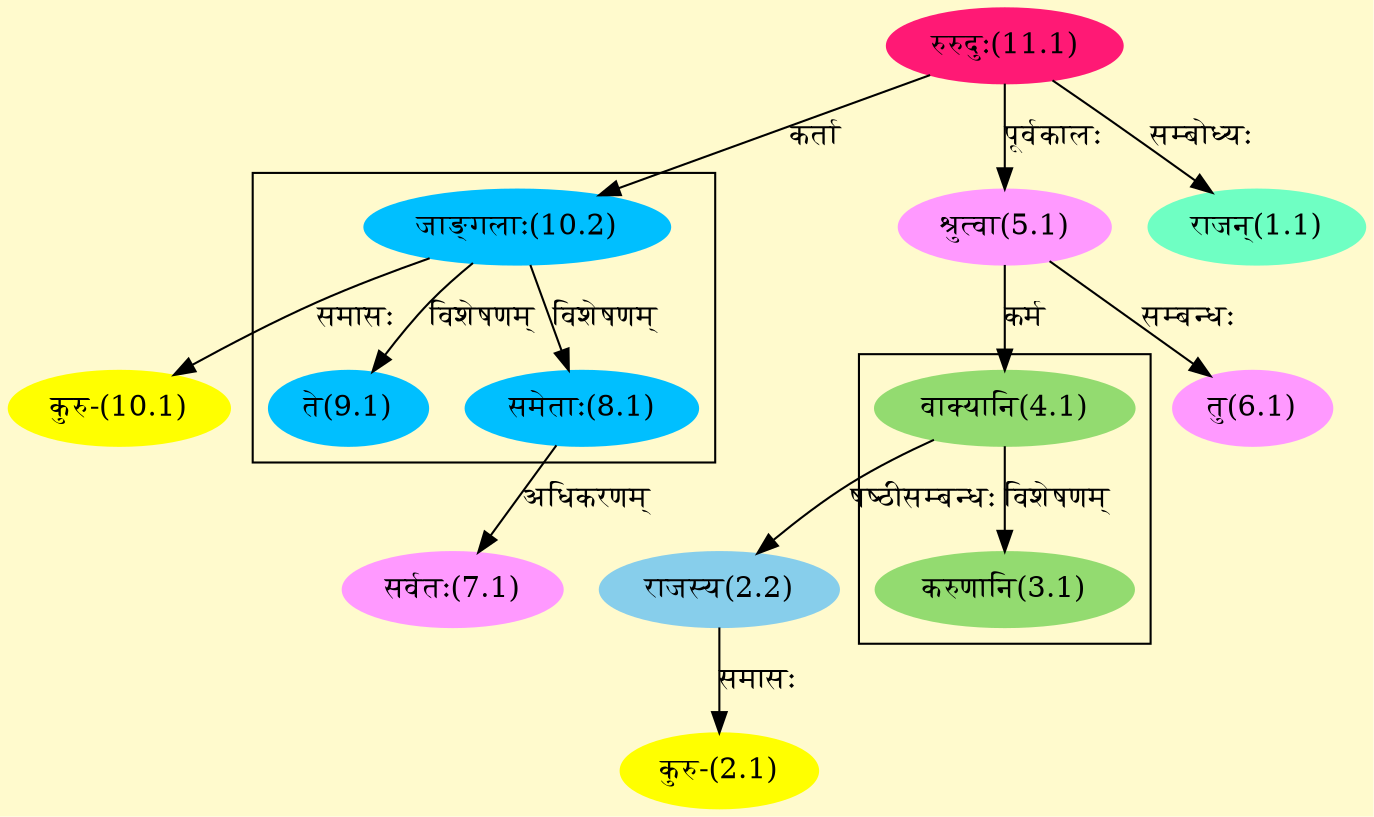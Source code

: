 digraph G{
rankdir=BT;
 compound=true;
 bgcolor="lemonchiffon1";

subgraph cluster_1{
Node3_1 [style=filled, color="#93DB70" label = "करुणानि(3.1)"]
Node4_1 [style=filled, color="#93DB70" label = "वाक्यानि(4.1)"]

}

subgraph cluster_2{
Node8_1 [style=filled, color="#00BFFF" label = "समेताः(8.1)"]
Node10_2 [style=filled, color="#00BFFF" label = "जाङ्गलाः(10.2)"]
Node9_1 [style=filled, color="#00BFFF" label = "ते(9.1)"]

}
Node1_1 [style=filled, color="#6FFFC3" label = "राजन्(1.1)"]
Node11_1 [style=filled, color="#FF1975" label = "रुरुदुः(11.1)"]
Node2_1 [style=filled, color="#FFFF00" label = "कुरु-(2.1)"]
Node2_2 [style=filled, color="#87CEEB" label = "राजस्य(2.2)"]
Node4_1 [style=filled, color="#93DB70" label = "वाक्यानि(4.1)"]
Node5_1 [style=filled, color="#FF99FF" label = "श्रुत्वा(5.1)"]
Node6_1 [style=filled, color="#FF99FF" label = "तु(6.1)"]
Node7_1 [style=filled, color="#FF99FF" label = "सर्वतः(7.1)"]
Node8_1 [style=filled, color="#00BFFF" label = "समेताः(8.1)"]
Node10_1 [style=filled, color="#FFFF00" label = "कुरु-(10.1)"]
Node10_2 [style=filled, color="#00BFFF" label = "जाङ्गलाः(10.2)"]
/* Start of Relations section */

Node1_1 -> Node11_1 [  label="सम्बोध्यः"  dir="back" ]
Node2_1 -> Node2_2 [  label="समासः"  dir="back" ]
Node2_2 -> Node4_1 [  label="षष्ठीसम्बन्धः"  dir="back" ]
Node3_1 -> Node4_1 [  label="विशेषणम्"  dir="back" ]
Node4_1 -> Node5_1 [  label="कर्म"  dir="back" ]
Node5_1 -> Node11_1 [  label="पूर्वकालः"  dir="back" ]
Node6_1 -> Node5_1 [  label="सम्बन्धः"  dir="back" ]
Node7_1 -> Node8_1 [  label="अधिकरणम्"  dir="back" ]
Node8_1 -> Node10_2 [  label="विशेषणम्"  dir="back" ]
Node9_1 -> Node10_2 [  label="विशेषणम्"  dir="back" ]
Node10_1 -> Node10_2 [  label="समासः"  dir="back" ]
Node10_2 -> Node11_1 [  label="कर्ता"  dir="back" ]
}
